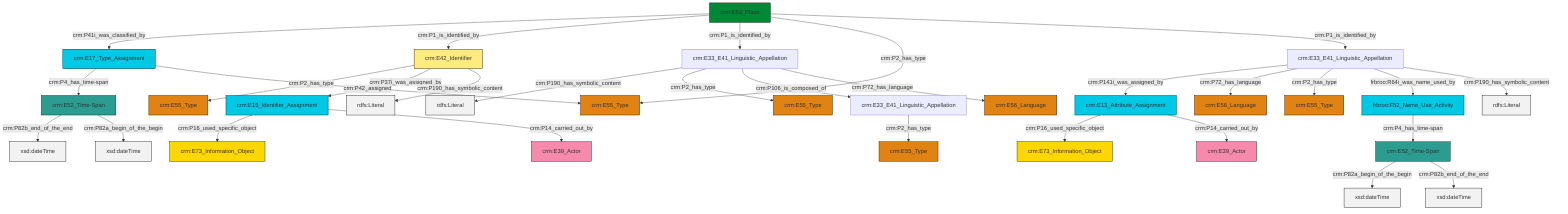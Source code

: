 graph TD
classDef Literal fill:#f2f2f2,stroke:#000000;
classDef CRM_Entity fill:#FFFFFF,stroke:#000000;
classDef Temporal_Entity fill:#00C9E6, stroke:#000000;
classDef Type fill:#E18312, stroke:#000000;
classDef Time-Span fill:#2C9C91, stroke:#000000;
classDef Appellation fill:#FFEB7F, stroke:#000000;
classDef Place fill:#008836, stroke:#000000;
classDef Persistent_Item fill:#B266B2, stroke:#000000;
classDef Conceptual_Object fill:#FFD700, stroke:#000000;
classDef Physical_Thing fill:#D2B48C, stroke:#000000;
classDef Actor fill:#f58aad, stroke:#000000;
classDef PC_Classes fill:#4ce600, stroke:#000000;
classDef Multi fill:#cccccc,stroke:#000000;

2["crm:E33_E41_Linguistic_Appellation"]:::Default -->|crm:P141i_was_assigned_by| 3["crm:E13_Attribute_Assignment"]:::Temporal_Entity
4["crm:E33_E41_Linguistic_Appellation"]:::Default -->|crm:P190_has_symbolic_content| 5[rdfs:Literal]:::Literal
6["crm:E53_Place"]:::Place -->|crm:P41i_was_classified_by| 7["crm:E17_Type_Assignment"]:::Temporal_Entity
8["crm:E15_Identifier_Assignment"]:::Temporal_Entity -->|crm:P16_used_specific_object| 9["crm:E73_Information_Object"]:::Conceptual_Object
10["crm:E42_Identifier"]:::Appellation -->|crm:P2_has_type| 11["crm:E55_Type"]:::Type
4["crm:E33_E41_Linguistic_Appellation"]:::Default -->|crm:P2_has_type| 12["crm:E55_Type"]:::Type
2["crm:E33_E41_Linguistic_Appellation"]:::Default -->|crm:P72_has_language| 0["crm:E56_Language"]:::Type
14["crm:E52_Time-Span"]:::Time-Span -->|crm:P82b_end_of_the_end| 15[xsd:dateTime]:::Literal
10["crm:E42_Identifier"]:::Appellation -->|crm:P37i_was_assigned_by| 8["crm:E15_Identifier_Assignment"]:::Temporal_Entity
10["crm:E42_Identifier"]:::Appellation -->|crm:P190_has_symbolic_content| 20[rdfs:Literal]:::Literal
4["crm:E33_E41_Linguistic_Appellation"]:::Default -->|crm:P106_is_composed_of| 21["crm:E33_E41_Linguistic_Appellation"]:::Default
6["crm:E53_Place"]:::Place -->|crm:P1_is_identified_by| 10["crm:E42_Identifier"]:::Appellation
2["crm:E33_E41_Linguistic_Appellation"]:::Default -->|crm:P2_has_type| 16["crm:E55_Type"]:::Type
6["crm:E53_Place"]:::Place -->|crm:P1_is_identified_by| 4["crm:E33_E41_Linguistic_Appellation"]:::Default
6["crm:E53_Place"]:::Place -->|crm:P2_has_type| 31["crm:E55_Type"]:::Type
8["crm:E15_Identifier_Assignment"]:::Temporal_Entity -->|crm:P14_carried_out_by| 25["crm:E39_Actor"]:::Actor
7["crm:E17_Type_Assignment"]:::Temporal_Entity -->|crm:P4_has_time-span| 14["crm:E52_Time-Span"]:::Time-Span
2["crm:E33_E41_Linguistic_Appellation"]:::Default -->|frbroo:R64i_was_name_used_by| 18["frbroo:F52_Name_Use_Activity"]:::Temporal_Entity
18["frbroo:F52_Name_Use_Activity"]:::Temporal_Entity -->|crm:P4_has_time-span| 33["crm:E52_Time-Span"]:::Time-Span
7["crm:E17_Type_Assignment"]:::Temporal_Entity -->|crm:P42_assigned| 31["crm:E55_Type"]:::Type
2["crm:E33_E41_Linguistic_Appellation"]:::Default -->|crm:P190_has_symbolic_content| 38[rdfs:Literal]:::Literal
4["crm:E33_E41_Linguistic_Appellation"]:::Default -->|crm:P72_has_language| 39["crm:E56_Language"]:::Type
14["crm:E52_Time-Span"]:::Time-Span -->|crm:P82a_begin_of_the_begin| 42[xsd:dateTime]:::Literal
3["crm:E13_Attribute_Assignment"]:::Temporal_Entity -->|crm:P16_used_specific_object| 28["crm:E73_Information_Object"]:::Conceptual_Object
21["crm:E33_E41_Linguistic_Appellation"]:::Default -->|crm:P2_has_type| 23["crm:E55_Type"]:::Type
33["crm:E52_Time-Span"]:::Time-Span -->|crm:P82a_begin_of_the_begin| 43[xsd:dateTime]:::Literal
6["crm:E53_Place"]:::Place -->|crm:P1_is_identified_by| 2["crm:E33_E41_Linguistic_Appellation"]:::Default
3["crm:E13_Attribute_Assignment"]:::Temporal_Entity -->|crm:P14_carried_out_by| 48["crm:E39_Actor"]:::Actor
33["crm:E52_Time-Span"]:::Time-Span -->|crm:P82b_end_of_the_end| 50[xsd:dateTime]:::Literal